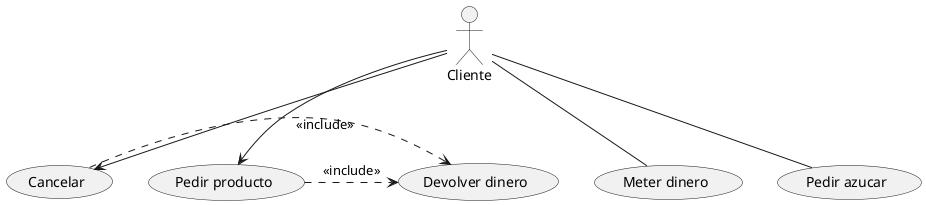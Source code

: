 @startuml


Cliente -- (Meter dinero)
Cliente -- (Pedir azucar)
Cliente --> (Pedir producto)
Cliente --> (Cancelar)
Cancelar .> (Devolver dinero):<<include>>
(Pedir producto) .> (Devolver dinero):<<include>>


@enduml